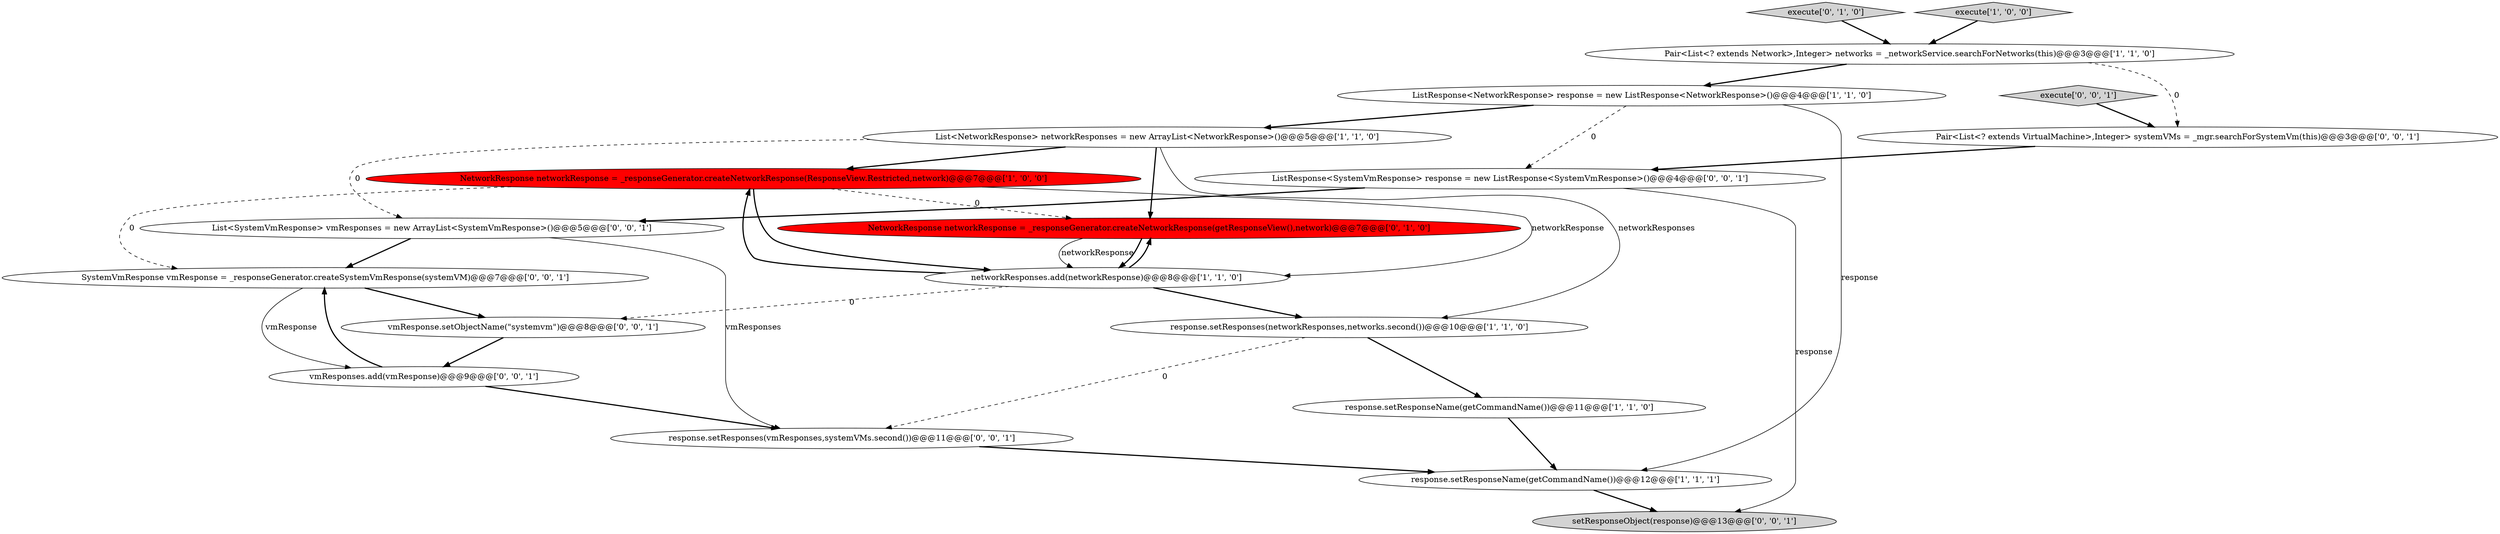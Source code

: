 digraph {
1 [style = filled, label = "NetworkResponse networkResponse = _responseGenerator.createNetworkResponse(ResponseView.Restricted,network)@@@7@@@['1', '0', '0']", fillcolor = red, shape = ellipse image = "AAA1AAABBB1BBB"];
6 [style = filled, label = "List<NetworkResponse> networkResponses = new ArrayList<NetworkResponse>()@@@5@@@['1', '1', '0']", fillcolor = white, shape = ellipse image = "AAA0AAABBB1BBB"];
12 [style = filled, label = "response.setResponses(vmResponses,systemVMs.second())@@@11@@@['0', '0', '1']", fillcolor = white, shape = ellipse image = "AAA0AAABBB3BBB"];
15 [style = filled, label = "SystemVmResponse vmResponse = _responseGenerator.createSystemVmResponse(systemVM)@@@7@@@['0', '0', '1']", fillcolor = white, shape = ellipse image = "AAA0AAABBB3BBB"];
8 [style = filled, label = "Pair<List<? extends Network>,Integer> networks = _networkService.searchForNetworks(this)@@@3@@@['1', '1', '0']", fillcolor = white, shape = ellipse image = "AAA0AAABBB1BBB"];
0 [style = filled, label = "ListResponse<NetworkResponse> response = new ListResponse<NetworkResponse>()@@@4@@@['1', '1', '0']", fillcolor = white, shape = ellipse image = "AAA0AAABBB1BBB"];
2 [style = filled, label = "response.setResponses(networkResponses,networks.second())@@@10@@@['1', '1', '0']", fillcolor = white, shape = ellipse image = "AAA0AAABBB1BBB"];
5 [style = filled, label = "response.setResponseName(getCommandName())@@@11@@@['1', '1', '0']", fillcolor = white, shape = ellipse image = "AAA0AAABBB1BBB"];
9 [style = filled, label = "execute['0', '1', '0']", fillcolor = lightgray, shape = diamond image = "AAA0AAABBB2BBB"];
16 [style = filled, label = "vmResponse.setObjectName(\"systemvm\")@@@8@@@['0', '0', '1']", fillcolor = white, shape = ellipse image = "AAA0AAABBB3BBB"];
13 [style = filled, label = "ListResponse<SystemVmResponse> response = new ListResponse<SystemVmResponse>()@@@4@@@['0', '0', '1']", fillcolor = white, shape = ellipse image = "AAA0AAABBB3BBB"];
10 [style = filled, label = "NetworkResponse networkResponse = _responseGenerator.createNetworkResponse(getResponseView(),network)@@@7@@@['0', '1', '0']", fillcolor = red, shape = ellipse image = "AAA1AAABBB2BBB"];
4 [style = filled, label = "execute['1', '0', '0']", fillcolor = lightgray, shape = diamond image = "AAA0AAABBB1BBB"];
11 [style = filled, label = "List<SystemVmResponse> vmResponses = new ArrayList<SystemVmResponse>()@@@5@@@['0', '0', '1']", fillcolor = white, shape = ellipse image = "AAA0AAABBB3BBB"];
17 [style = filled, label = "execute['0', '0', '1']", fillcolor = lightgray, shape = diamond image = "AAA0AAABBB3BBB"];
19 [style = filled, label = "Pair<List<? extends VirtualMachine>,Integer> systemVMs = _mgr.searchForSystemVm(this)@@@3@@@['0', '0', '1']", fillcolor = white, shape = ellipse image = "AAA0AAABBB3BBB"];
3 [style = filled, label = "networkResponses.add(networkResponse)@@@8@@@['1', '1', '0']", fillcolor = white, shape = ellipse image = "AAA0AAABBB1BBB"];
7 [style = filled, label = "response.setResponseName(getCommandName())@@@12@@@['1', '1', '1']", fillcolor = white, shape = ellipse image = "AAA0AAABBB1BBB"];
14 [style = filled, label = "vmResponses.add(vmResponse)@@@9@@@['0', '0', '1']", fillcolor = white, shape = ellipse image = "AAA0AAABBB3BBB"];
18 [style = filled, label = "setResponseObject(response)@@@13@@@['0', '0', '1']", fillcolor = lightgray, shape = ellipse image = "AAA0AAABBB3BBB"];
15->14 [style = solid, label="vmResponse"];
8->19 [style = dashed, label="0"];
13->18 [style = solid, label="response"];
3->1 [style = bold, label=""];
0->6 [style = bold, label=""];
1->15 [style = dashed, label="0"];
6->11 [style = dashed, label="0"];
1->3 [style = bold, label=""];
10->3 [style = bold, label=""];
10->3 [style = solid, label="networkResponse"];
1->3 [style = solid, label="networkResponse"];
1->10 [style = dashed, label="0"];
9->8 [style = bold, label=""];
15->16 [style = bold, label=""];
13->11 [style = bold, label=""];
17->19 [style = bold, label=""];
12->7 [style = bold, label=""];
11->15 [style = bold, label=""];
8->0 [style = bold, label=""];
6->1 [style = bold, label=""];
3->10 [style = bold, label=""];
2->12 [style = dashed, label="0"];
19->13 [style = bold, label=""];
3->2 [style = bold, label=""];
6->2 [style = solid, label="networkResponses"];
6->10 [style = bold, label=""];
14->12 [style = bold, label=""];
0->7 [style = solid, label="response"];
0->13 [style = dashed, label="0"];
7->18 [style = bold, label=""];
5->7 [style = bold, label=""];
4->8 [style = bold, label=""];
16->14 [style = bold, label=""];
14->15 [style = bold, label=""];
3->16 [style = dashed, label="0"];
2->5 [style = bold, label=""];
11->12 [style = solid, label="vmResponses"];
}
